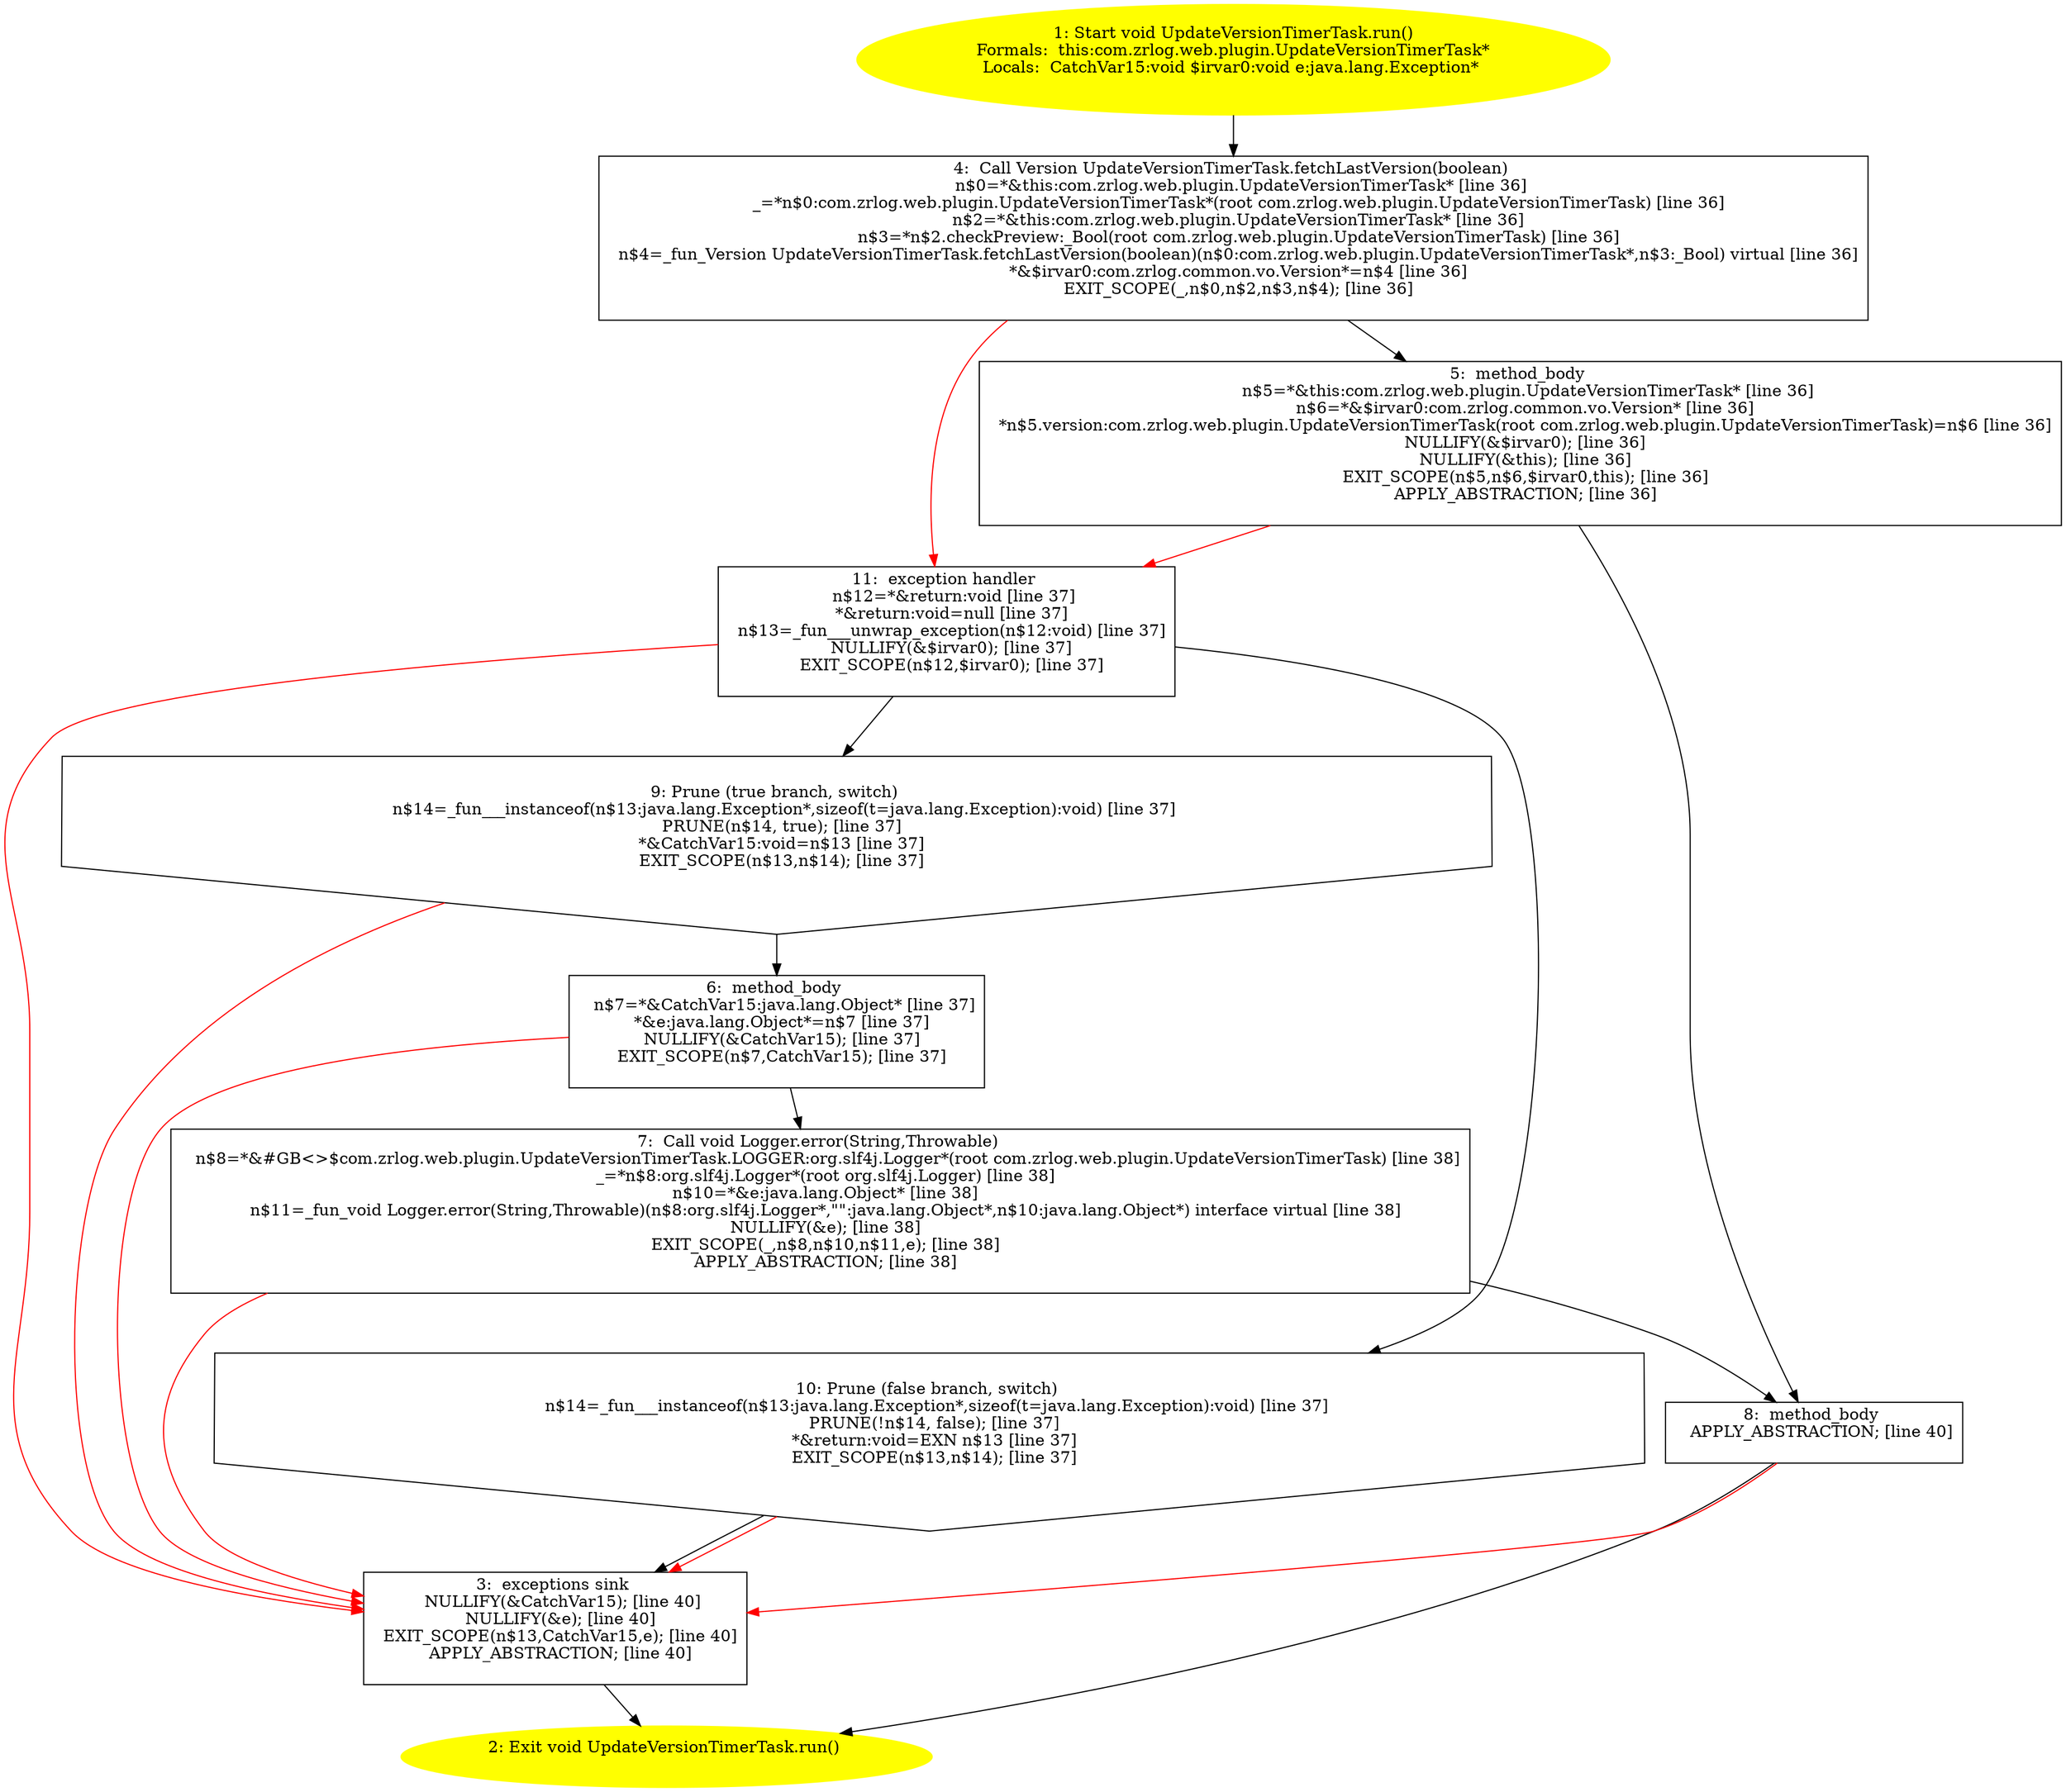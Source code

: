 /* @generated */
digraph cfg {
"com.zrlog.web.plugin.UpdateVersionTimerTask.run():void.a23812f2cef1c85e188ca5ef2dc5749e_1" [label="1: Start void UpdateVersionTimerTask.run()\nFormals:  this:com.zrlog.web.plugin.UpdateVersionTimerTask*\nLocals:  CatchVar15:void $irvar0:void e:java.lang.Exception* \n  " color=yellow style=filled]
	

	 "com.zrlog.web.plugin.UpdateVersionTimerTask.run():void.a23812f2cef1c85e188ca5ef2dc5749e_1" -> "com.zrlog.web.plugin.UpdateVersionTimerTask.run():void.a23812f2cef1c85e188ca5ef2dc5749e_4" ;
"com.zrlog.web.plugin.UpdateVersionTimerTask.run():void.a23812f2cef1c85e188ca5ef2dc5749e_2" [label="2: Exit void UpdateVersionTimerTask.run() \n  " color=yellow style=filled]
	

"com.zrlog.web.plugin.UpdateVersionTimerTask.run():void.a23812f2cef1c85e188ca5ef2dc5749e_3" [label="3:  exceptions sink \n   NULLIFY(&CatchVar15); [line 40]\n  NULLIFY(&e); [line 40]\n  EXIT_SCOPE(n$13,CatchVar15,e); [line 40]\n  APPLY_ABSTRACTION; [line 40]\n " shape="box"]
	

	 "com.zrlog.web.plugin.UpdateVersionTimerTask.run():void.a23812f2cef1c85e188ca5ef2dc5749e_3" -> "com.zrlog.web.plugin.UpdateVersionTimerTask.run():void.a23812f2cef1c85e188ca5ef2dc5749e_2" ;
"com.zrlog.web.plugin.UpdateVersionTimerTask.run():void.a23812f2cef1c85e188ca5ef2dc5749e_4" [label="4:  Call Version UpdateVersionTimerTask.fetchLastVersion(boolean) \n   n$0=*&this:com.zrlog.web.plugin.UpdateVersionTimerTask* [line 36]\n  _=*n$0:com.zrlog.web.plugin.UpdateVersionTimerTask*(root com.zrlog.web.plugin.UpdateVersionTimerTask) [line 36]\n  n$2=*&this:com.zrlog.web.plugin.UpdateVersionTimerTask* [line 36]\n  n$3=*n$2.checkPreview:_Bool(root com.zrlog.web.plugin.UpdateVersionTimerTask) [line 36]\n  n$4=_fun_Version UpdateVersionTimerTask.fetchLastVersion(boolean)(n$0:com.zrlog.web.plugin.UpdateVersionTimerTask*,n$3:_Bool) virtual [line 36]\n  *&$irvar0:com.zrlog.common.vo.Version*=n$4 [line 36]\n  EXIT_SCOPE(_,n$0,n$2,n$3,n$4); [line 36]\n " shape="box"]
	

	 "com.zrlog.web.plugin.UpdateVersionTimerTask.run():void.a23812f2cef1c85e188ca5ef2dc5749e_4" -> "com.zrlog.web.plugin.UpdateVersionTimerTask.run():void.a23812f2cef1c85e188ca5ef2dc5749e_5" ;
	 "com.zrlog.web.plugin.UpdateVersionTimerTask.run():void.a23812f2cef1c85e188ca5ef2dc5749e_4" -> "com.zrlog.web.plugin.UpdateVersionTimerTask.run():void.a23812f2cef1c85e188ca5ef2dc5749e_11" [color="red" ];
"com.zrlog.web.plugin.UpdateVersionTimerTask.run():void.a23812f2cef1c85e188ca5ef2dc5749e_5" [label="5:  method_body \n   n$5=*&this:com.zrlog.web.plugin.UpdateVersionTimerTask* [line 36]\n  n$6=*&$irvar0:com.zrlog.common.vo.Version* [line 36]\n  *n$5.version:com.zrlog.web.plugin.UpdateVersionTimerTask(root com.zrlog.web.plugin.UpdateVersionTimerTask)=n$6 [line 36]\n  NULLIFY(&$irvar0); [line 36]\n  NULLIFY(&this); [line 36]\n  EXIT_SCOPE(n$5,n$6,$irvar0,this); [line 36]\n  APPLY_ABSTRACTION; [line 36]\n " shape="box"]
	

	 "com.zrlog.web.plugin.UpdateVersionTimerTask.run():void.a23812f2cef1c85e188ca5ef2dc5749e_5" -> "com.zrlog.web.plugin.UpdateVersionTimerTask.run():void.a23812f2cef1c85e188ca5ef2dc5749e_8" ;
	 "com.zrlog.web.plugin.UpdateVersionTimerTask.run():void.a23812f2cef1c85e188ca5ef2dc5749e_5" -> "com.zrlog.web.plugin.UpdateVersionTimerTask.run():void.a23812f2cef1c85e188ca5ef2dc5749e_11" [color="red" ];
"com.zrlog.web.plugin.UpdateVersionTimerTask.run():void.a23812f2cef1c85e188ca5ef2dc5749e_6" [label="6:  method_body \n   n$7=*&CatchVar15:java.lang.Object* [line 37]\n  *&e:java.lang.Object*=n$7 [line 37]\n  NULLIFY(&CatchVar15); [line 37]\n  EXIT_SCOPE(n$7,CatchVar15); [line 37]\n " shape="box"]
	

	 "com.zrlog.web.plugin.UpdateVersionTimerTask.run():void.a23812f2cef1c85e188ca5ef2dc5749e_6" -> "com.zrlog.web.plugin.UpdateVersionTimerTask.run():void.a23812f2cef1c85e188ca5ef2dc5749e_7" ;
	 "com.zrlog.web.plugin.UpdateVersionTimerTask.run():void.a23812f2cef1c85e188ca5ef2dc5749e_6" -> "com.zrlog.web.plugin.UpdateVersionTimerTask.run():void.a23812f2cef1c85e188ca5ef2dc5749e_3" [color="red" ];
"com.zrlog.web.plugin.UpdateVersionTimerTask.run():void.a23812f2cef1c85e188ca5ef2dc5749e_7" [label="7:  Call void Logger.error(String,Throwable) \n   n$8=*&#GB<>$com.zrlog.web.plugin.UpdateVersionTimerTask.LOGGER:org.slf4j.Logger*(root com.zrlog.web.plugin.UpdateVersionTimerTask) [line 38]\n  _=*n$8:org.slf4j.Logger*(root org.slf4j.Logger) [line 38]\n  n$10=*&e:java.lang.Object* [line 38]\n  n$11=_fun_void Logger.error(String,Throwable)(n$8:org.slf4j.Logger*,\"\":java.lang.Object*,n$10:java.lang.Object*) interface virtual [line 38]\n  NULLIFY(&e); [line 38]\n  EXIT_SCOPE(_,n$8,n$10,n$11,e); [line 38]\n  APPLY_ABSTRACTION; [line 38]\n " shape="box"]
	

	 "com.zrlog.web.plugin.UpdateVersionTimerTask.run():void.a23812f2cef1c85e188ca5ef2dc5749e_7" -> "com.zrlog.web.plugin.UpdateVersionTimerTask.run():void.a23812f2cef1c85e188ca5ef2dc5749e_8" ;
	 "com.zrlog.web.plugin.UpdateVersionTimerTask.run():void.a23812f2cef1c85e188ca5ef2dc5749e_7" -> "com.zrlog.web.plugin.UpdateVersionTimerTask.run():void.a23812f2cef1c85e188ca5ef2dc5749e_3" [color="red" ];
"com.zrlog.web.plugin.UpdateVersionTimerTask.run():void.a23812f2cef1c85e188ca5ef2dc5749e_8" [label="8:  method_body \n   APPLY_ABSTRACTION; [line 40]\n " shape="box"]
	

	 "com.zrlog.web.plugin.UpdateVersionTimerTask.run():void.a23812f2cef1c85e188ca5ef2dc5749e_8" -> "com.zrlog.web.plugin.UpdateVersionTimerTask.run():void.a23812f2cef1c85e188ca5ef2dc5749e_2" ;
	 "com.zrlog.web.plugin.UpdateVersionTimerTask.run():void.a23812f2cef1c85e188ca5ef2dc5749e_8" -> "com.zrlog.web.plugin.UpdateVersionTimerTask.run():void.a23812f2cef1c85e188ca5ef2dc5749e_3" [color="red" ];
"com.zrlog.web.plugin.UpdateVersionTimerTask.run():void.a23812f2cef1c85e188ca5ef2dc5749e_9" [label="9: Prune (true branch, switch) \n   n$14=_fun___instanceof(n$13:java.lang.Exception*,sizeof(t=java.lang.Exception):void) [line 37]\n  PRUNE(n$14, true); [line 37]\n  *&CatchVar15:void=n$13 [line 37]\n  EXIT_SCOPE(n$13,n$14); [line 37]\n " shape="invhouse"]
	

	 "com.zrlog.web.plugin.UpdateVersionTimerTask.run():void.a23812f2cef1c85e188ca5ef2dc5749e_9" -> "com.zrlog.web.plugin.UpdateVersionTimerTask.run():void.a23812f2cef1c85e188ca5ef2dc5749e_6" ;
	 "com.zrlog.web.plugin.UpdateVersionTimerTask.run():void.a23812f2cef1c85e188ca5ef2dc5749e_9" -> "com.zrlog.web.plugin.UpdateVersionTimerTask.run():void.a23812f2cef1c85e188ca5ef2dc5749e_3" [color="red" ];
"com.zrlog.web.plugin.UpdateVersionTimerTask.run():void.a23812f2cef1c85e188ca5ef2dc5749e_10" [label="10: Prune (false branch, switch) \n   n$14=_fun___instanceof(n$13:java.lang.Exception*,sizeof(t=java.lang.Exception):void) [line 37]\n  PRUNE(!n$14, false); [line 37]\n  *&return:void=EXN n$13 [line 37]\n  EXIT_SCOPE(n$13,n$14); [line 37]\n " shape="invhouse"]
	

	 "com.zrlog.web.plugin.UpdateVersionTimerTask.run():void.a23812f2cef1c85e188ca5ef2dc5749e_10" -> "com.zrlog.web.plugin.UpdateVersionTimerTask.run():void.a23812f2cef1c85e188ca5ef2dc5749e_3" ;
	 "com.zrlog.web.plugin.UpdateVersionTimerTask.run():void.a23812f2cef1c85e188ca5ef2dc5749e_10" -> "com.zrlog.web.plugin.UpdateVersionTimerTask.run():void.a23812f2cef1c85e188ca5ef2dc5749e_3" [color="red" ];
"com.zrlog.web.plugin.UpdateVersionTimerTask.run():void.a23812f2cef1c85e188ca5ef2dc5749e_11" [label="11:  exception handler \n   n$12=*&return:void [line 37]\n  *&return:void=null [line 37]\n  n$13=_fun___unwrap_exception(n$12:void) [line 37]\n  NULLIFY(&$irvar0); [line 37]\n  EXIT_SCOPE(n$12,$irvar0); [line 37]\n " shape="box"]
	

	 "com.zrlog.web.plugin.UpdateVersionTimerTask.run():void.a23812f2cef1c85e188ca5ef2dc5749e_11" -> "com.zrlog.web.plugin.UpdateVersionTimerTask.run():void.a23812f2cef1c85e188ca5ef2dc5749e_9" ;
	 "com.zrlog.web.plugin.UpdateVersionTimerTask.run():void.a23812f2cef1c85e188ca5ef2dc5749e_11" -> "com.zrlog.web.plugin.UpdateVersionTimerTask.run():void.a23812f2cef1c85e188ca5ef2dc5749e_10" ;
	 "com.zrlog.web.plugin.UpdateVersionTimerTask.run():void.a23812f2cef1c85e188ca5ef2dc5749e_11" -> "com.zrlog.web.plugin.UpdateVersionTimerTask.run():void.a23812f2cef1c85e188ca5ef2dc5749e_3" [color="red" ];
}
